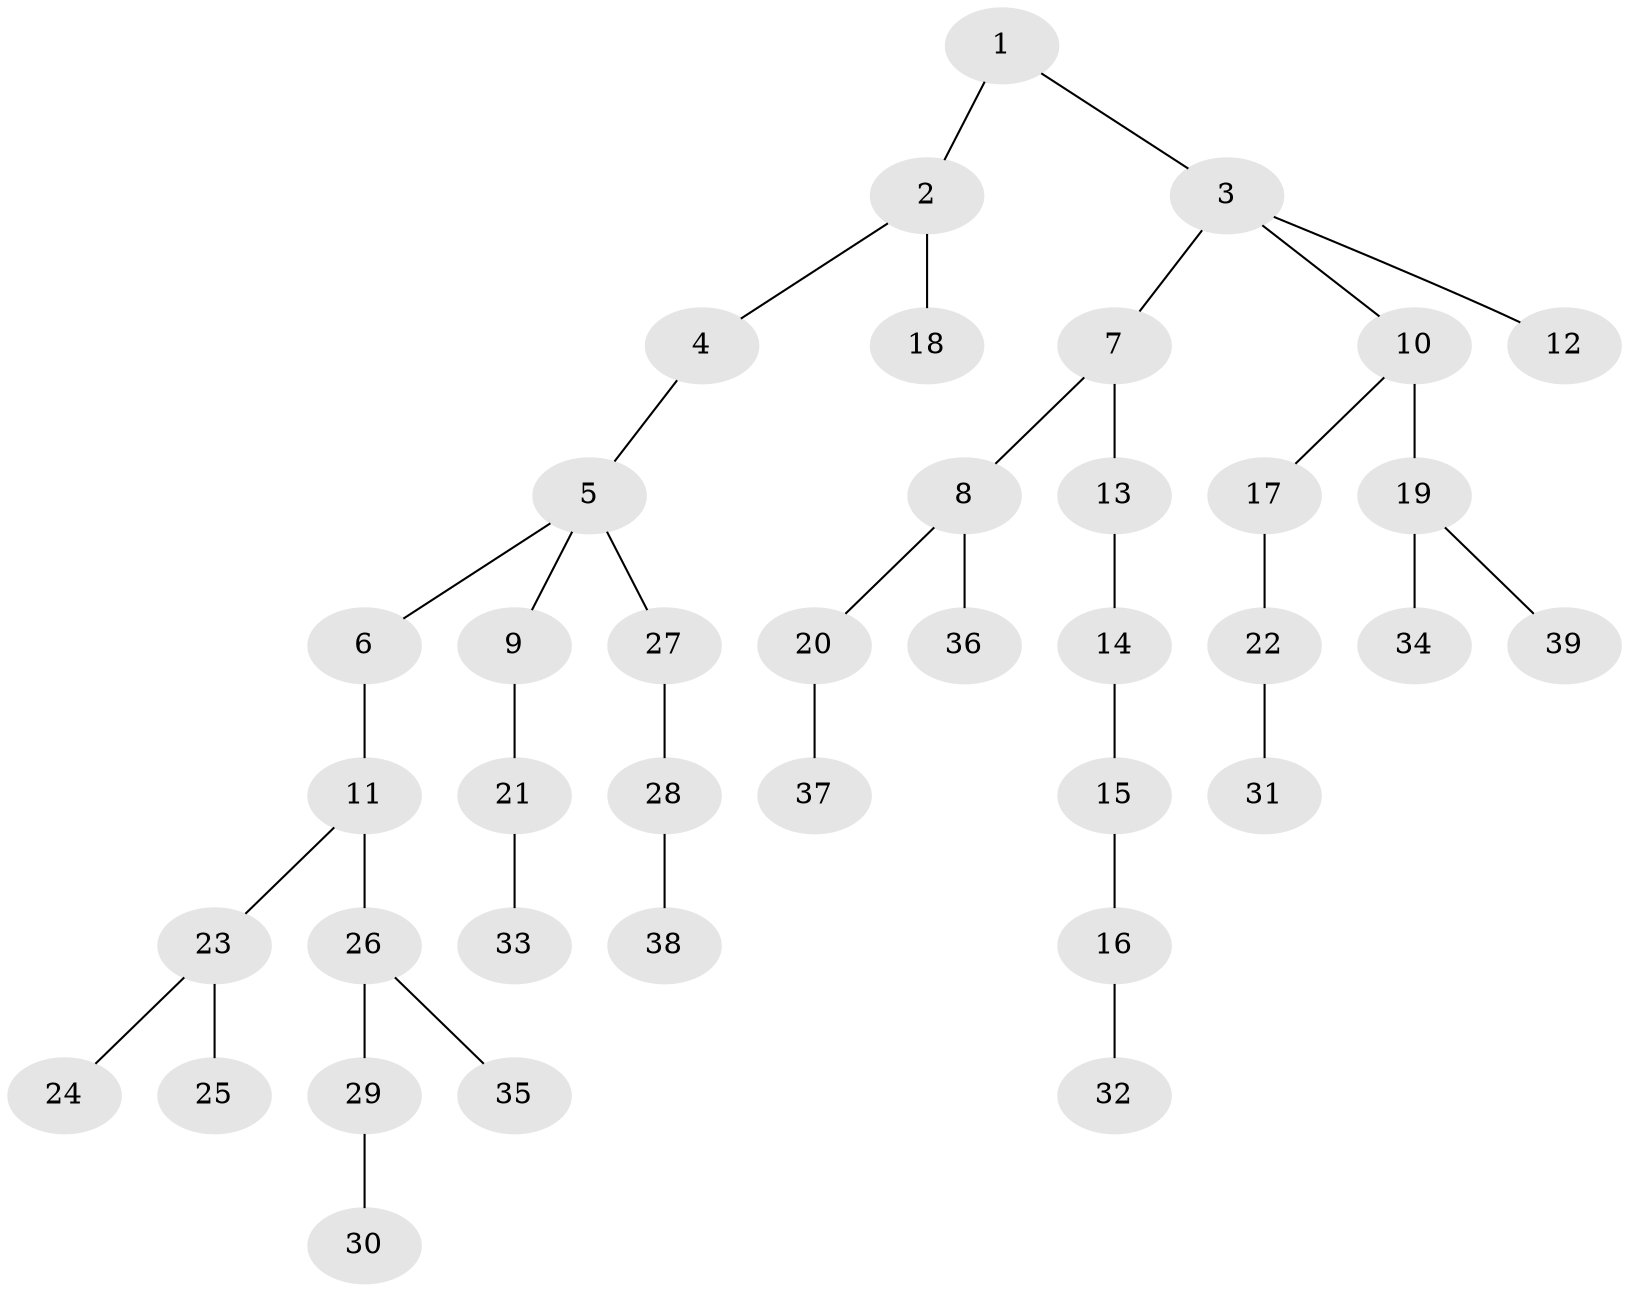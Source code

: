 // original degree distribution, {4: 0.08870967741935484, 5: 0.056451612903225805, 1: 0.5403225806451613, 3: 0.0967741935483871, 2: 0.20161290322580644, 7: 0.016129032258064516}
// Generated by graph-tools (version 1.1) at 2025/51/03/04/25 22:51:56]
// undirected, 39 vertices, 38 edges
graph export_dot {
  node [color=gray90,style=filled];
  1;
  2;
  3;
  4;
  5;
  6;
  7;
  8;
  9;
  10;
  11;
  12;
  13;
  14;
  15;
  16;
  17;
  18;
  19;
  20;
  21;
  22;
  23;
  24;
  25;
  26;
  27;
  28;
  29;
  30;
  31;
  32;
  33;
  34;
  35;
  36;
  37;
  38;
  39;
  1 -- 2 [weight=1.0];
  1 -- 3 [weight=1.0];
  2 -- 4 [weight=1.0];
  2 -- 18 [weight=2.0];
  3 -- 7 [weight=1.0];
  3 -- 10 [weight=1.0];
  3 -- 12 [weight=1.0];
  4 -- 5 [weight=1.0];
  5 -- 6 [weight=1.0];
  5 -- 9 [weight=1.0];
  5 -- 27 [weight=1.0];
  6 -- 11 [weight=1.0];
  7 -- 8 [weight=1.0];
  7 -- 13 [weight=1.0];
  8 -- 20 [weight=1.0];
  8 -- 36 [weight=1.0];
  9 -- 21 [weight=1.0];
  10 -- 17 [weight=1.0];
  10 -- 19 [weight=4.0];
  11 -- 23 [weight=1.0];
  11 -- 26 [weight=1.0];
  13 -- 14 [weight=1.0];
  14 -- 15 [weight=1.0];
  15 -- 16 [weight=4.0];
  16 -- 32 [weight=1.0];
  17 -- 22 [weight=1.0];
  19 -- 34 [weight=1.0];
  19 -- 39 [weight=1.0];
  20 -- 37 [weight=1.0];
  21 -- 33 [weight=1.0];
  22 -- 31 [weight=1.0];
  23 -- 24 [weight=1.0];
  23 -- 25 [weight=1.0];
  26 -- 29 [weight=1.0];
  26 -- 35 [weight=1.0];
  27 -- 28 [weight=1.0];
  28 -- 38 [weight=1.0];
  29 -- 30 [weight=1.0];
}
